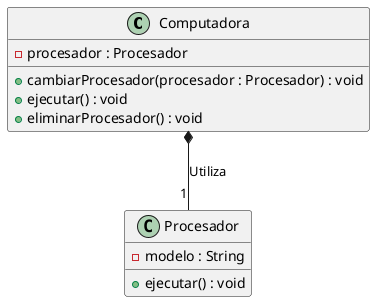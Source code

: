 @startuml Composicion

class Computadora {
    - procesador : Procesador
    + cambiarProcesador(procesador : Procesador) : void
    + ejecutar() : void
    + eliminarProcesador() : void
}

class Procesador {
    - modelo : String 
    + ejecutar() : void
}

'Representacion composicion en UML
Computadora *-- "1" Procesador : Utiliza
@enduml